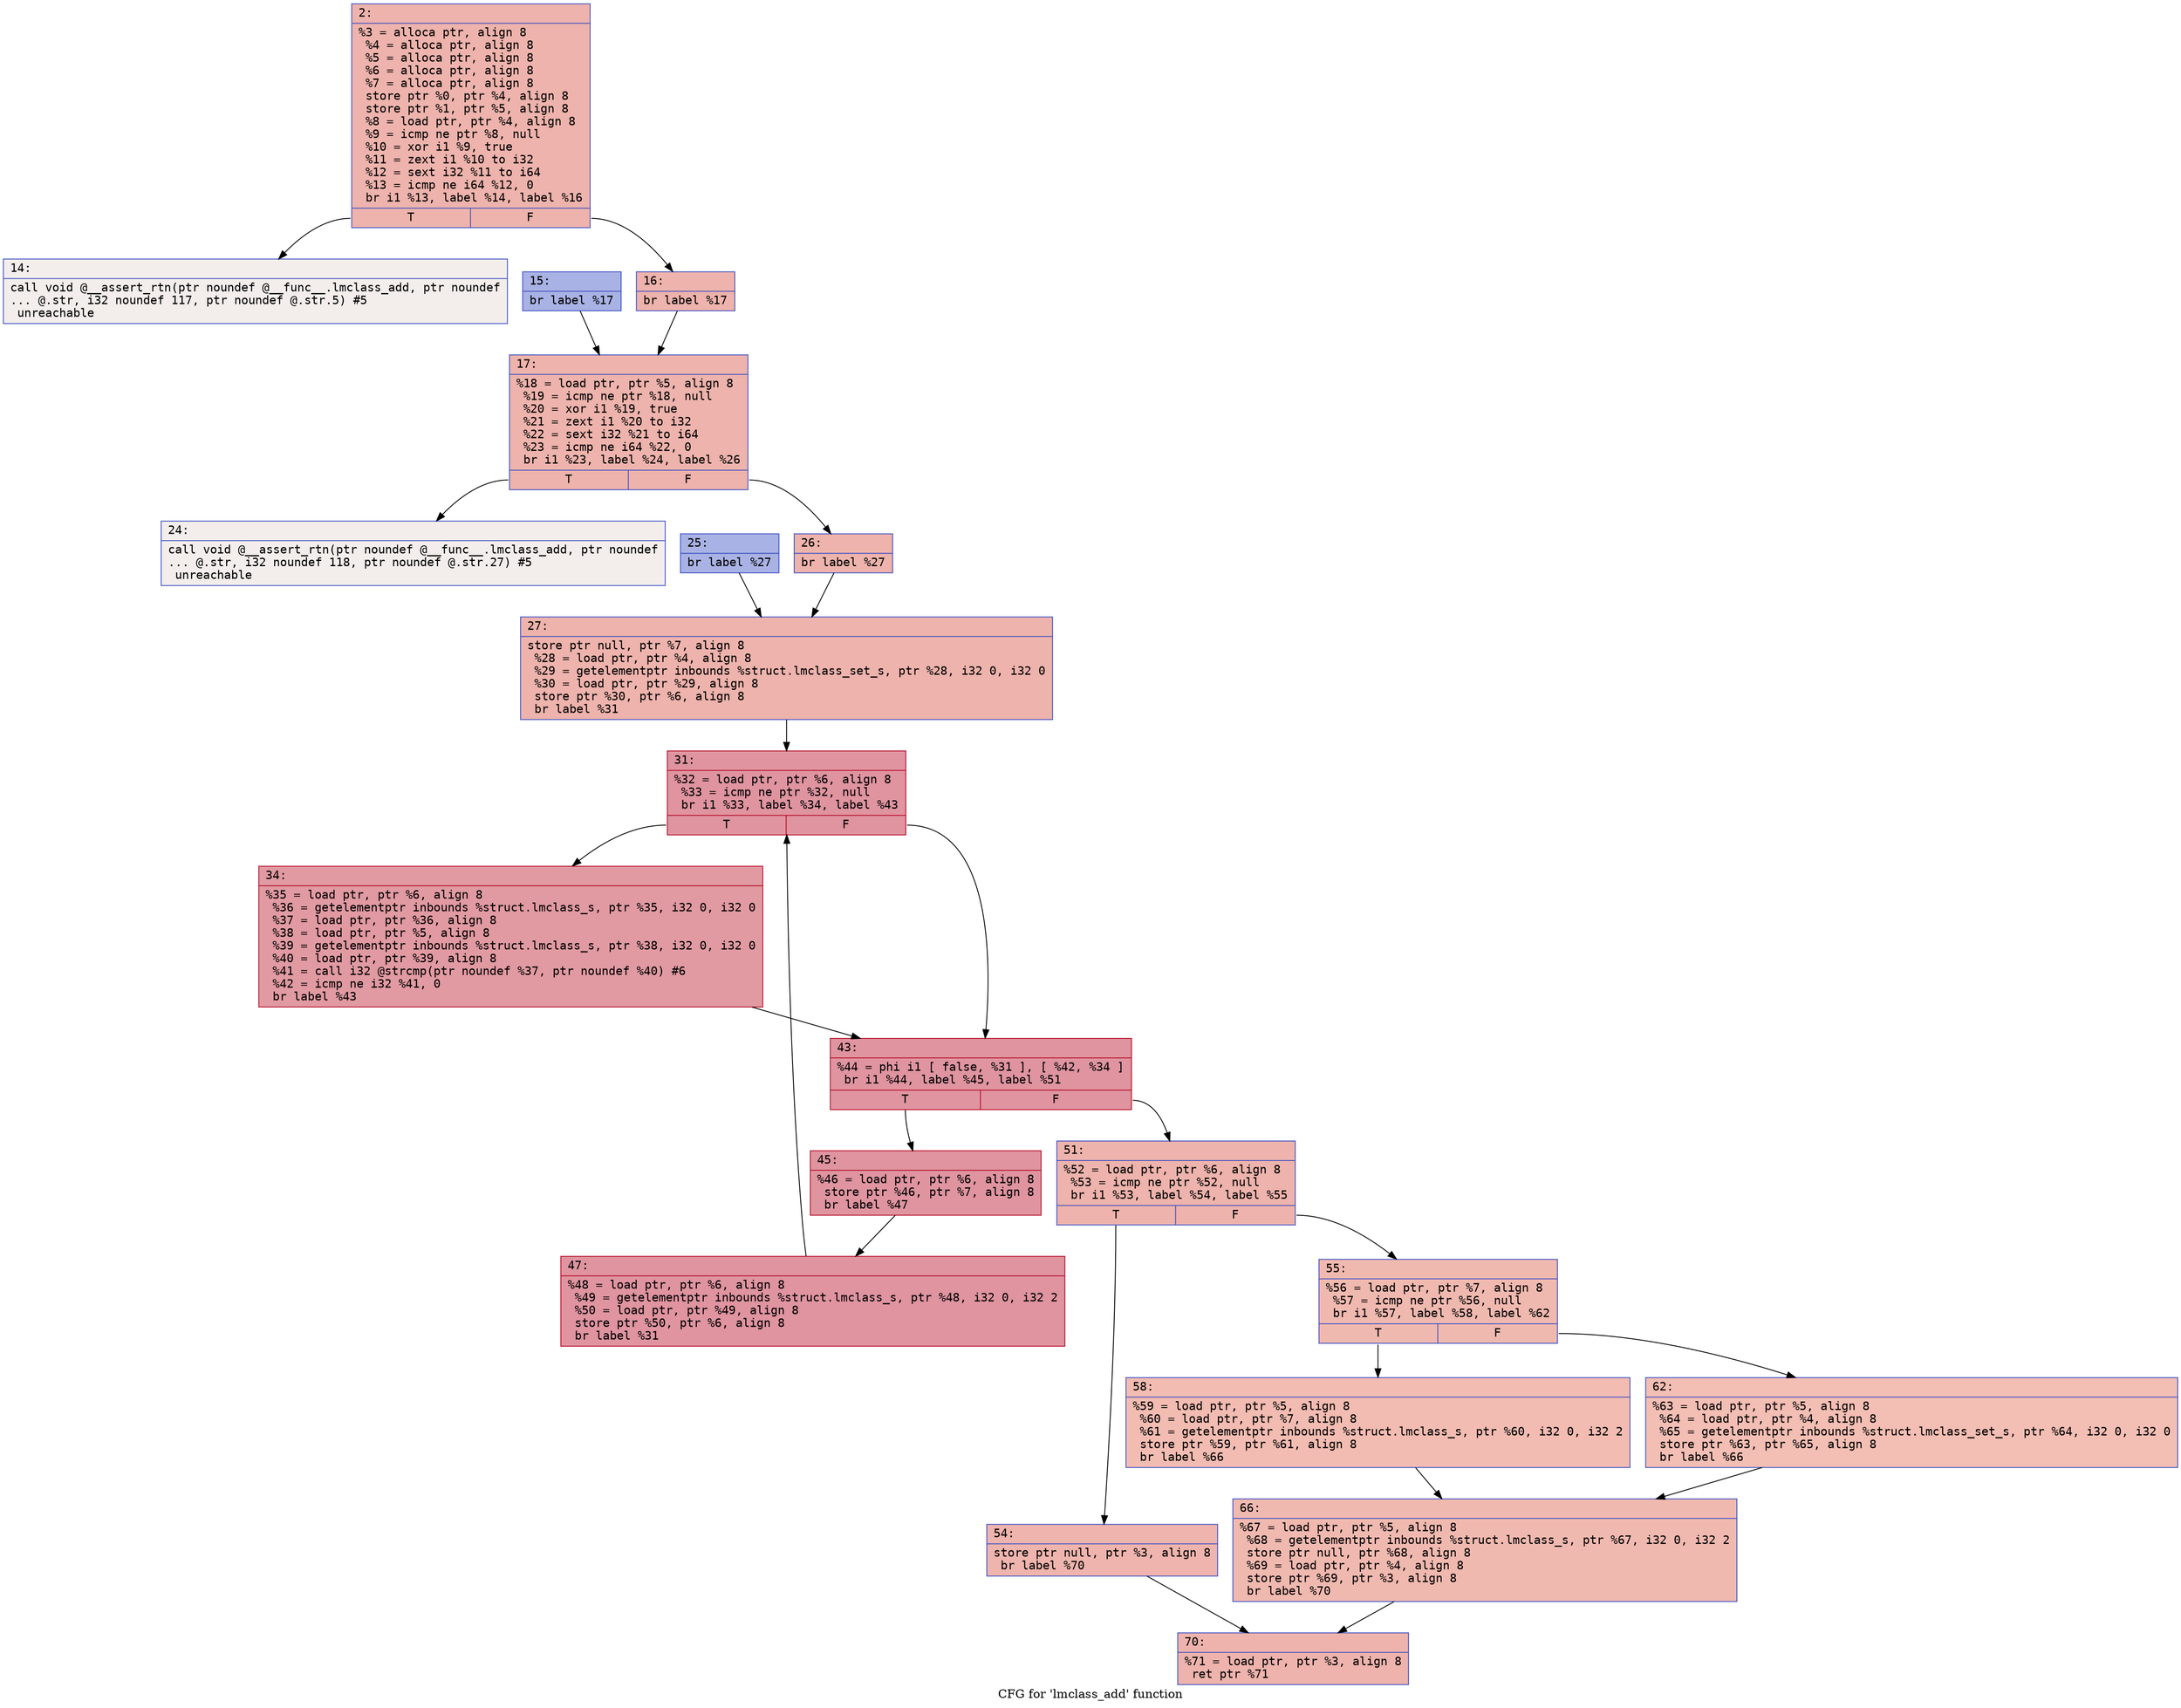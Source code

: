 digraph "CFG for 'lmclass_add' function" {
	label="CFG for 'lmclass_add' function";

	Node0x600000f78370 [shape=record,color="#3d50c3ff", style=filled, fillcolor="#d6524470" fontname="Courier",label="{2:\l|  %3 = alloca ptr, align 8\l  %4 = alloca ptr, align 8\l  %5 = alloca ptr, align 8\l  %6 = alloca ptr, align 8\l  %7 = alloca ptr, align 8\l  store ptr %0, ptr %4, align 8\l  store ptr %1, ptr %5, align 8\l  %8 = load ptr, ptr %4, align 8\l  %9 = icmp ne ptr %8, null\l  %10 = xor i1 %9, true\l  %11 = zext i1 %10 to i32\l  %12 = sext i32 %11 to i64\l  %13 = icmp ne i64 %12, 0\l  br i1 %13, label %14, label %16\l|{<s0>T|<s1>F}}"];
	Node0x600000f78370:s0 -> Node0x600000f785f0[tooltip="2 -> 14\nProbability 0.00%" ];
	Node0x600000f78370:s1 -> Node0x600000f78690[tooltip="2 -> 16\nProbability 100.00%" ];
	Node0x600000f785f0 [shape=record,color="#3d50c3ff", style=filled, fillcolor="#e5d8d170" fontname="Courier",label="{14:\l|  call void @__assert_rtn(ptr noundef @__func__.lmclass_add, ptr noundef\l... @.str, i32 noundef 117, ptr noundef @.str.5) #5\l  unreachable\l}"];
	Node0x600000f78640 [shape=record,color="#3d50c3ff", style=filled, fillcolor="#3d50c370" fontname="Courier",label="{15:\l|  br label %17\l}"];
	Node0x600000f78640 -> Node0x600000f786e0[tooltip="15 -> 17\nProbability 100.00%" ];
	Node0x600000f78690 [shape=record,color="#3d50c3ff", style=filled, fillcolor="#d6524470" fontname="Courier",label="{16:\l|  br label %17\l}"];
	Node0x600000f78690 -> Node0x600000f786e0[tooltip="16 -> 17\nProbability 100.00%" ];
	Node0x600000f786e0 [shape=record,color="#3d50c3ff", style=filled, fillcolor="#d6524470" fontname="Courier",label="{17:\l|  %18 = load ptr, ptr %5, align 8\l  %19 = icmp ne ptr %18, null\l  %20 = xor i1 %19, true\l  %21 = zext i1 %20 to i32\l  %22 = sext i32 %21 to i64\l  %23 = icmp ne i64 %22, 0\l  br i1 %23, label %24, label %26\l|{<s0>T|<s1>F}}"];
	Node0x600000f786e0:s0 -> Node0x600000f78730[tooltip="17 -> 24\nProbability 0.00%" ];
	Node0x600000f786e0:s1 -> Node0x600000f787d0[tooltip="17 -> 26\nProbability 100.00%" ];
	Node0x600000f78730 [shape=record,color="#3d50c3ff", style=filled, fillcolor="#e5d8d170" fontname="Courier",label="{24:\l|  call void @__assert_rtn(ptr noundef @__func__.lmclass_add, ptr noundef\l... @.str, i32 noundef 118, ptr noundef @.str.27) #5\l  unreachable\l}"];
	Node0x600000f78780 [shape=record,color="#3d50c3ff", style=filled, fillcolor="#3d50c370" fontname="Courier",label="{25:\l|  br label %27\l}"];
	Node0x600000f78780 -> Node0x600000f78820[tooltip="25 -> 27\nProbability 100.00%" ];
	Node0x600000f787d0 [shape=record,color="#3d50c3ff", style=filled, fillcolor="#d6524470" fontname="Courier",label="{26:\l|  br label %27\l}"];
	Node0x600000f787d0 -> Node0x600000f78820[tooltip="26 -> 27\nProbability 100.00%" ];
	Node0x600000f78820 [shape=record,color="#3d50c3ff", style=filled, fillcolor="#d6524470" fontname="Courier",label="{27:\l|  store ptr null, ptr %7, align 8\l  %28 = load ptr, ptr %4, align 8\l  %29 = getelementptr inbounds %struct.lmclass_set_s, ptr %28, i32 0, i32 0\l  %30 = load ptr, ptr %29, align 8\l  store ptr %30, ptr %6, align 8\l  br label %31\l}"];
	Node0x600000f78820 -> Node0x600000f78870[tooltip="27 -> 31\nProbability 100.00%" ];
	Node0x600000f78870 [shape=record,color="#b70d28ff", style=filled, fillcolor="#b70d2870" fontname="Courier",label="{31:\l|  %32 = load ptr, ptr %6, align 8\l  %33 = icmp ne ptr %32, null\l  br i1 %33, label %34, label %43\l|{<s0>T|<s1>F}}"];
	Node0x600000f78870:s0 -> Node0x600000f788c0[tooltip="31 -> 34\nProbability 62.50%" ];
	Node0x600000f78870:s1 -> Node0x600000f78910[tooltip="31 -> 43\nProbability 37.50%" ];
	Node0x600000f788c0 [shape=record,color="#b70d28ff", style=filled, fillcolor="#bb1b2c70" fontname="Courier",label="{34:\l|  %35 = load ptr, ptr %6, align 8\l  %36 = getelementptr inbounds %struct.lmclass_s, ptr %35, i32 0, i32 0\l  %37 = load ptr, ptr %36, align 8\l  %38 = load ptr, ptr %5, align 8\l  %39 = getelementptr inbounds %struct.lmclass_s, ptr %38, i32 0, i32 0\l  %40 = load ptr, ptr %39, align 8\l  %41 = call i32 @strcmp(ptr noundef %37, ptr noundef %40) #6\l  %42 = icmp ne i32 %41, 0\l  br label %43\l}"];
	Node0x600000f788c0 -> Node0x600000f78910[tooltip="34 -> 43\nProbability 100.00%" ];
	Node0x600000f78910 [shape=record,color="#b70d28ff", style=filled, fillcolor="#b70d2870" fontname="Courier",label="{43:\l|  %44 = phi i1 [ false, %31 ], [ %42, %34 ]\l  br i1 %44, label %45, label %51\l|{<s0>T|<s1>F}}"];
	Node0x600000f78910:s0 -> Node0x600000f78960[tooltip="43 -> 45\nProbability 96.88%" ];
	Node0x600000f78910:s1 -> Node0x600000f78a00[tooltip="43 -> 51\nProbability 3.12%" ];
	Node0x600000f78960 [shape=record,color="#b70d28ff", style=filled, fillcolor="#b70d2870" fontname="Courier",label="{45:\l|  %46 = load ptr, ptr %6, align 8\l  store ptr %46, ptr %7, align 8\l  br label %47\l}"];
	Node0x600000f78960 -> Node0x600000f789b0[tooltip="45 -> 47\nProbability 100.00%" ];
	Node0x600000f789b0 [shape=record,color="#b70d28ff", style=filled, fillcolor="#b70d2870" fontname="Courier",label="{47:\l|  %48 = load ptr, ptr %6, align 8\l  %49 = getelementptr inbounds %struct.lmclass_s, ptr %48, i32 0, i32 2\l  %50 = load ptr, ptr %49, align 8\l  store ptr %50, ptr %6, align 8\l  br label %31\l}"];
	Node0x600000f789b0 -> Node0x600000f78870[tooltip="47 -> 31\nProbability 100.00%" ];
	Node0x600000f78a00 [shape=record,color="#3d50c3ff", style=filled, fillcolor="#d6524470" fontname="Courier",label="{51:\l|  %52 = load ptr, ptr %6, align 8\l  %53 = icmp ne ptr %52, null\l  br i1 %53, label %54, label %55\l|{<s0>T|<s1>F}}"];
	Node0x600000f78a00:s0 -> Node0x600000f78a50[tooltip="51 -> 54\nProbability 62.50%" ];
	Node0x600000f78a00:s1 -> Node0x600000f78aa0[tooltip="51 -> 55\nProbability 37.50%" ];
	Node0x600000f78a50 [shape=record,color="#3d50c3ff", style=filled, fillcolor="#d8564670" fontname="Courier",label="{54:\l|  store ptr null, ptr %3, align 8\l  br label %70\l}"];
	Node0x600000f78a50 -> Node0x600000f78be0[tooltip="54 -> 70\nProbability 100.00%" ];
	Node0x600000f78aa0 [shape=record,color="#3d50c3ff", style=filled, fillcolor="#de614d70" fontname="Courier",label="{55:\l|  %56 = load ptr, ptr %7, align 8\l  %57 = icmp ne ptr %56, null\l  br i1 %57, label %58, label %62\l|{<s0>T|<s1>F}}"];
	Node0x600000f78aa0:s0 -> Node0x600000f78af0[tooltip="55 -> 58\nProbability 62.50%" ];
	Node0x600000f78aa0:s1 -> Node0x600000f78b40[tooltip="55 -> 62\nProbability 37.50%" ];
	Node0x600000f78af0 [shape=record,color="#3d50c3ff", style=filled, fillcolor="#e1675170" fontname="Courier",label="{58:\l|  %59 = load ptr, ptr %5, align 8\l  %60 = load ptr, ptr %7, align 8\l  %61 = getelementptr inbounds %struct.lmclass_s, ptr %60, i32 0, i32 2\l  store ptr %59, ptr %61, align 8\l  br label %66\l}"];
	Node0x600000f78af0 -> Node0x600000f78b90[tooltip="58 -> 66\nProbability 100.00%" ];
	Node0x600000f78b40 [shape=record,color="#3d50c3ff", style=filled, fillcolor="#e36c5570" fontname="Courier",label="{62:\l|  %63 = load ptr, ptr %5, align 8\l  %64 = load ptr, ptr %4, align 8\l  %65 = getelementptr inbounds %struct.lmclass_set_s, ptr %64, i32 0, i32 0\l  store ptr %63, ptr %65, align 8\l  br label %66\l}"];
	Node0x600000f78b40 -> Node0x600000f78b90[tooltip="62 -> 66\nProbability 100.00%" ];
	Node0x600000f78b90 [shape=record,color="#3d50c3ff", style=filled, fillcolor="#de614d70" fontname="Courier",label="{66:\l|  %67 = load ptr, ptr %5, align 8\l  %68 = getelementptr inbounds %struct.lmclass_s, ptr %67, i32 0, i32 2\l  store ptr null, ptr %68, align 8\l  %69 = load ptr, ptr %4, align 8\l  store ptr %69, ptr %3, align 8\l  br label %70\l}"];
	Node0x600000f78b90 -> Node0x600000f78be0[tooltip="66 -> 70\nProbability 100.00%" ];
	Node0x600000f78be0 [shape=record,color="#3d50c3ff", style=filled, fillcolor="#d6524470" fontname="Courier",label="{70:\l|  %71 = load ptr, ptr %3, align 8\l  ret ptr %71\l}"];
}
